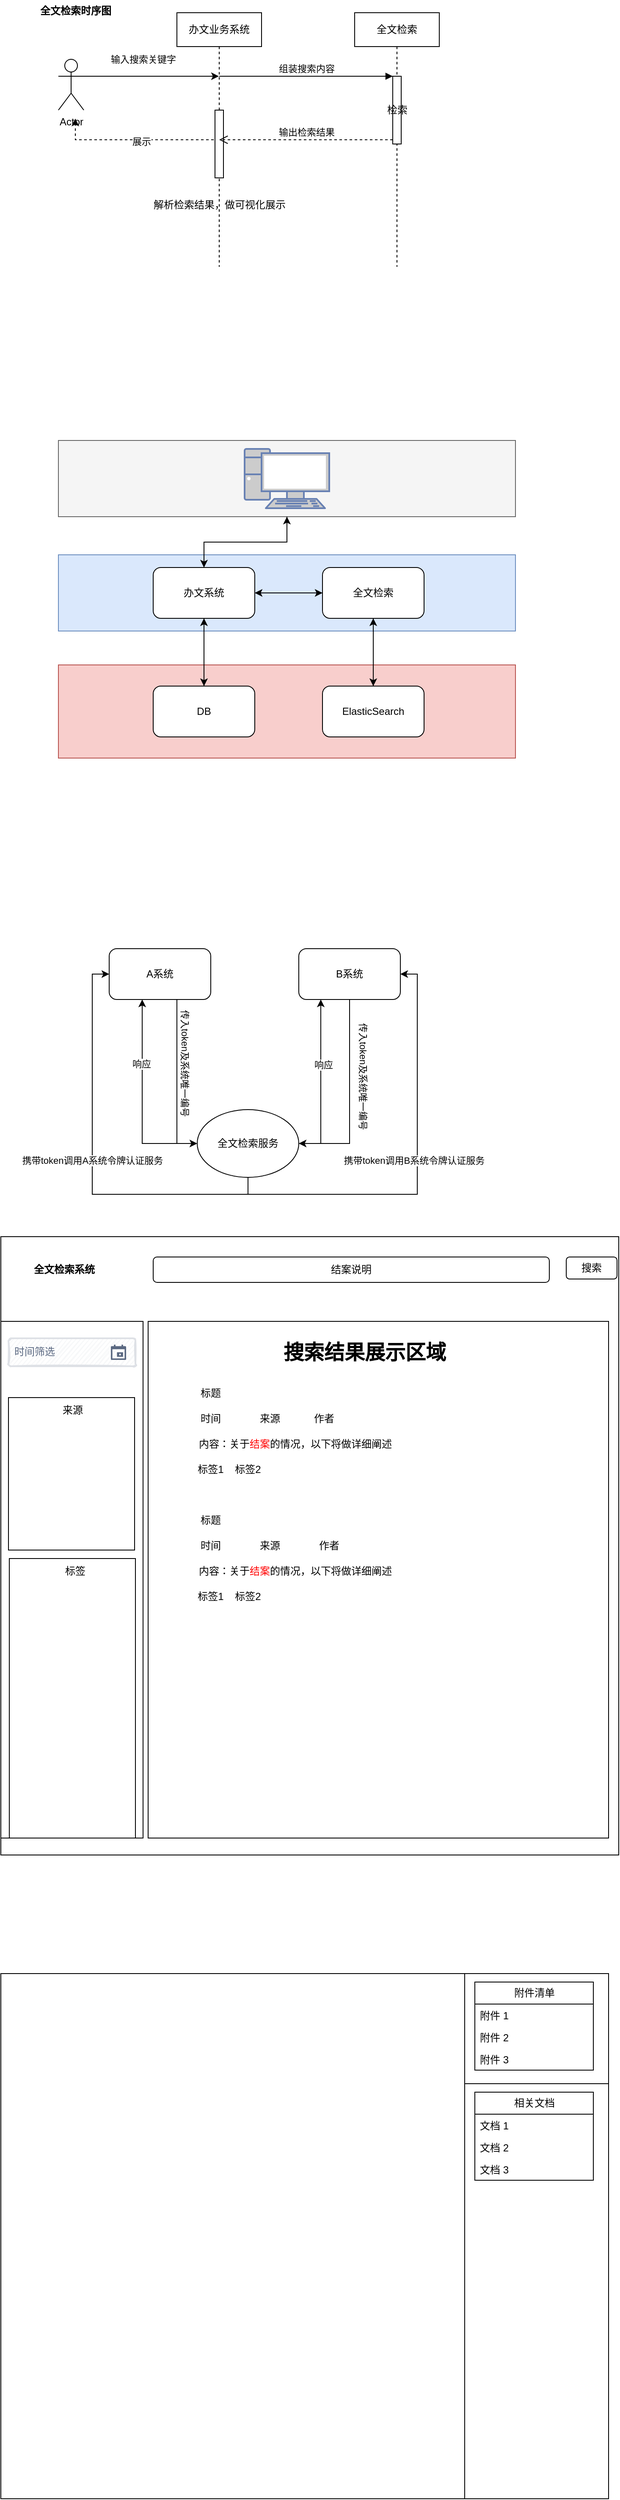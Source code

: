 <mxfile version="22.1.0" type="github">
  <diagram name="第 1 页" id="LdHHr-EjlGBkQb0S6M5a">
    <mxGraphModel dx="1434" dy="841" grid="1" gridSize="10" guides="1" tooltips="1" connect="1" arrows="1" fold="1" page="1" pageScale="1" pageWidth="827" pageHeight="1169" math="0" shadow="0">
      <root>
        <mxCell id="0" />
        <mxCell id="1" parent="0" />
        <mxCell id="sIEmG1q061Rkc91FM-IE-13" style="edgeStyle=orthogonalEdgeStyle;rounded=0;orthogonalLoop=1;jettySize=auto;html=1;" parent="1" edge="1">
          <mxGeometry relative="1" as="geometry">
            <mxPoint x="160" y="360" as="sourcePoint" />
            <mxPoint x="319.5" y="360" as="targetPoint" />
            <Array as="points">
              <mxPoint x="270" y="360" />
              <mxPoint x="270" y="360" />
            </Array>
          </mxGeometry>
        </mxCell>
        <mxCell id="sIEmG1q061Rkc91FM-IE-14" value="输入搜索关键字&lt;br&gt;" style="edgeLabel;html=1;align=center;verticalAlign=middle;resizable=0;points=[];" parent="sIEmG1q061Rkc91FM-IE-13" vertex="1" connectable="0">
          <mxGeometry x="-0.122" y="-1" relative="1" as="geometry">
            <mxPoint y="-21" as="offset" />
          </mxGeometry>
        </mxCell>
        <mxCell id="sIEmG1q061Rkc91FM-IE-1" value="Actor" style="shape=umlActor;verticalLabelPosition=bottom;verticalAlign=top;html=1;outlineConnect=0;" parent="1" vertex="1">
          <mxGeometry x="130" y="340" width="30" height="60" as="geometry" />
        </mxCell>
        <mxCell id="sIEmG1q061Rkc91FM-IE-16" style="edgeStyle=elbowEdgeStyle;rounded=0;orthogonalLoop=1;jettySize=auto;html=1;elbow=vertical;curved=0;dashed=1;" parent="1" source="sIEmG1q061Rkc91FM-IE-5" edge="1">
          <mxGeometry relative="1" as="geometry">
            <mxPoint x="150" y="410" as="targetPoint" />
            <Array as="points">
              <mxPoint x="260" y="435" />
            </Array>
          </mxGeometry>
        </mxCell>
        <mxCell id="sIEmG1q061Rkc91FM-IE-19" value="展示" style="edgeLabel;html=1;align=center;verticalAlign=middle;resizable=0;points=[];" parent="sIEmG1q061Rkc91FM-IE-16" vertex="1" connectable="0">
          <mxGeometry x="-0.049" y="2" relative="1" as="geometry">
            <mxPoint x="1" as="offset" />
          </mxGeometry>
        </mxCell>
        <mxCell id="sIEmG1q061Rkc91FM-IE-5" value="办文业务系统" style="shape=umlLifeline;perimeter=lifelinePerimeter;whiteSpace=wrap;html=1;container=1;dropTarget=0;collapsible=0;recursiveResize=0;outlineConnect=0;portConstraint=eastwest;newEdgeStyle={&quot;edgeStyle&quot;:&quot;elbowEdgeStyle&quot;,&quot;elbow&quot;:&quot;vertical&quot;,&quot;curved&quot;:0,&quot;rounded&quot;:0};" parent="1" vertex="1">
          <mxGeometry x="270" y="285" width="100" height="300" as="geometry" />
        </mxCell>
        <mxCell id="sIEmG1q061Rkc91FM-IE-18" value="&lt;br&gt;&lt;br&gt;&lt;br&gt;&lt;br&gt;&lt;br&gt;&lt;br&gt;&lt;br&gt;&lt;br&gt;&lt;br&gt;&lt;br&gt;解析检索结果，做可视化展示" style="html=1;points=[];perimeter=orthogonalPerimeter;outlineConnect=0;targetShapes=umlLifeline;portConstraint=eastwest;newEdgeStyle={&quot;edgeStyle&quot;:&quot;elbowEdgeStyle&quot;,&quot;elbow&quot;:&quot;vertical&quot;,&quot;curved&quot;:0,&quot;rounded&quot;:0};" parent="sIEmG1q061Rkc91FM-IE-5" vertex="1">
          <mxGeometry x="45" y="115" width="10" height="80" as="geometry" />
        </mxCell>
        <mxCell id="sIEmG1q061Rkc91FM-IE-6" value="全文检索" style="shape=umlLifeline;perimeter=lifelinePerimeter;whiteSpace=wrap;html=1;container=1;dropTarget=0;collapsible=0;recursiveResize=0;outlineConnect=0;portConstraint=eastwest;newEdgeStyle={&quot;edgeStyle&quot;:&quot;elbowEdgeStyle&quot;,&quot;elbow&quot;:&quot;vertical&quot;,&quot;curved&quot;:0,&quot;rounded&quot;:0};" parent="1" vertex="1">
          <mxGeometry x="480" y="285" width="100" height="300" as="geometry" />
        </mxCell>
        <mxCell id="sIEmG1q061Rkc91FM-IE-10" value="检索" style="html=1;points=[];perimeter=orthogonalPerimeter;outlineConnect=0;targetShapes=umlLifeline;portConstraint=eastwest;newEdgeStyle={&quot;edgeStyle&quot;:&quot;elbowEdgeStyle&quot;,&quot;elbow&quot;:&quot;vertical&quot;,&quot;curved&quot;:0,&quot;rounded&quot;:0};" parent="sIEmG1q061Rkc91FM-IE-6" vertex="1">
          <mxGeometry x="45" y="75" width="10" height="80" as="geometry" />
        </mxCell>
        <mxCell id="sIEmG1q061Rkc91FM-IE-11" value="组装搜索内容&lt;br&gt;" style="html=1;verticalAlign=bottom;endArrow=block;edgeStyle=elbowEdgeStyle;elbow=vertical;curved=0;rounded=0;" parent="1" target="sIEmG1q061Rkc91FM-IE-10" edge="1">
          <mxGeometry relative="1" as="geometry">
            <mxPoint x="320" y="360" as="sourcePoint" />
          </mxGeometry>
        </mxCell>
        <mxCell id="sIEmG1q061Rkc91FM-IE-12" value="输出检索结果" style="html=1;verticalAlign=bottom;endArrow=open;dashed=1;endSize=8;edgeStyle=elbowEdgeStyle;elbow=vertical;curved=0;rounded=0;" parent="1" source="sIEmG1q061Rkc91FM-IE-10" edge="1">
          <mxGeometry relative="1" as="geometry">
            <mxPoint x="320" y="435" as="targetPoint" />
          </mxGeometry>
        </mxCell>
        <mxCell id="sIEmG1q061Rkc91FM-IE-20" value="全文检索时序图" style="text;align=center;fontStyle=1;verticalAlign=middle;spacingLeft=3;spacingRight=3;strokeColor=none;rotatable=0;points=[[0,0.5],[1,0.5]];portConstraint=eastwest;html=1;" parent="1" vertex="1">
          <mxGeometry x="110" y="270" width="80" height="26" as="geometry" />
        </mxCell>
        <mxCell id="sIEmG1q061Rkc91FM-IE-22" value="" style="rounded=0;whiteSpace=wrap;html=1;fillColor=#f5f5f5;strokeColor=#666666;fontColor=#333333;" parent="1" vertex="1">
          <mxGeometry x="130" y="790" width="540" height="90" as="geometry" />
        </mxCell>
        <mxCell id="sIEmG1q061Rkc91FM-IE-25" value="" style="fontColor=#0066CC;verticalAlign=top;verticalLabelPosition=bottom;labelPosition=center;align=center;html=1;outlineConnect=0;fillColor=#CCCCCC;strokeColor=#6881B3;gradientColor=none;gradientDirection=north;strokeWidth=2;shape=mxgraph.networks.pc;" parent="1" vertex="1">
          <mxGeometry x="350" y="800" width="100" height="70" as="geometry" />
        </mxCell>
        <mxCell id="sIEmG1q061Rkc91FM-IE-26" value="" style="rounded=0;whiteSpace=wrap;html=1;fillColor=#dae8fc;strokeColor=#6c8ebf;" parent="1" vertex="1">
          <mxGeometry x="130" y="925" width="540" height="90" as="geometry" />
        </mxCell>
        <mxCell id="sIEmG1q061Rkc91FM-IE-38" style="edgeStyle=orthogonalEdgeStyle;rounded=0;orthogonalLoop=1;jettySize=auto;html=1;entryX=0;entryY=0.5;entryDx=0;entryDy=0;" parent="1" source="sIEmG1q061Rkc91FM-IE-27" target="sIEmG1q061Rkc91FM-IE-28" edge="1">
          <mxGeometry relative="1" as="geometry" />
        </mxCell>
        <mxCell id="TpiHtZoOnFScd-ey19ek-1" style="edgeStyle=orthogonalEdgeStyle;rounded=0;orthogonalLoop=1;jettySize=auto;html=1;entryX=0.5;entryY=1;entryDx=0;entryDy=0;" edge="1" parent="1" source="sIEmG1q061Rkc91FM-IE-27" target="sIEmG1q061Rkc91FM-IE-22">
          <mxGeometry relative="1" as="geometry" />
        </mxCell>
        <mxCell id="sIEmG1q061Rkc91FM-IE-27" value="办文系统" style="rounded=1;whiteSpace=wrap;html=1;" parent="1" vertex="1">
          <mxGeometry x="242" y="940" width="120" height="60" as="geometry" />
        </mxCell>
        <mxCell id="sIEmG1q061Rkc91FM-IE-39" style="edgeStyle=orthogonalEdgeStyle;rounded=0;orthogonalLoop=1;jettySize=auto;html=1;entryX=1;entryY=0.5;entryDx=0;entryDy=0;" parent="1" source="sIEmG1q061Rkc91FM-IE-28" target="sIEmG1q061Rkc91FM-IE-27" edge="1">
          <mxGeometry relative="1" as="geometry" />
        </mxCell>
        <mxCell id="sIEmG1q061Rkc91FM-IE-28" value="全文检索" style="rounded=1;whiteSpace=wrap;html=1;" parent="1" vertex="1">
          <mxGeometry x="442" y="940" width="120" height="60" as="geometry" />
        </mxCell>
        <mxCell id="sIEmG1q061Rkc91FM-IE-29" value="" style="rounded=0;whiteSpace=wrap;html=1;fillColor=#f8cecc;strokeColor=#b85450;" parent="1" vertex="1">
          <mxGeometry x="130" y="1055" width="540" height="110" as="geometry" />
        </mxCell>
        <mxCell id="sIEmG1q061Rkc91FM-IE-43" style="edgeStyle=orthogonalEdgeStyle;rounded=0;orthogonalLoop=1;jettySize=auto;html=1;" parent="1" source="sIEmG1q061Rkc91FM-IE-30" edge="1">
          <mxGeometry relative="1" as="geometry">
            <mxPoint x="302" y="1000" as="targetPoint" />
          </mxGeometry>
        </mxCell>
        <mxCell id="sIEmG1q061Rkc91FM-IE-30" value="DB" style="rounded=1;whiteSpace=wrap;html=1;" parent="1" vertex="1">
          <mxGeometry x="242" y="1080" width="120" height="60" as="geometry" />
        </mxCell>
        <mxCell id="sIEmG1q061Rkc91FM-IE-42" style="edgeStyle=orthogonalEdgeStyle;rounded=0;orthogonalLoop=1;jettySize=auto;html=1;" parent="1" source="sIEmG1q061Rkc91FM-IE-31" target="sIEmG1q061Rkc91FM-IE-28" edge="1">
          <mxGeometry relative="1" as="geometry" />
        </mxCell>
        <mxCell id="sIEmG1q061Rkc91FM-IE-31" value="ElasticSearch" style="rounded=1;whiteSpace=wrap;html=1;" parent="1" vertex="1">
          <mxGeometry x="442" y="1080" width="120" height="60" as="geometry" />
        </mxCell>
        <mxCell id="sIEmG1q061Rkc91FM-IE-41" style="edgeStyle=orthogonalEdgeStyle;rounded=0;orthogonalLoop=1;jettySize=auto;html=1;" parent="1" source="sIEmG1q061Rkc91FM-IE-28" target="sIEmG1q061Rkc91FM-IE-31" edge="1">
          <mxGeometry relative="1" as="geometry" />
        </mxCell>
        <mxCell id="sIEmG1q061Rkc91FM-IE-40" style="edgeStyle=orthogonalEdgeStyle;rounded=0;orthogonalLoop=1;jettySize=auto;html=1;" parent="1" source="sIEmG1q061Rkc91FM-IE-27" target="sIEmG1q061Rkc91FM-IE-30" edge="1">
          <mxGeometry relative="1" as="geometry" />
        </mxCell>
        <mxCell id="sIEmG1q061Rkc91FM-IE-33" style="edgeStyle=orthogonalEdgeStyle;rounded=0;orthogonalLoop=1;jettySize=auto;html=1;" parent="1" source="sIEmG1q061Rkc91FM-IE-22" target="sIEmG1q061Rkc91FM-IE-27" edge="1">
          <mxGeometry relative="1" as="geometry" />
        </mxCell>
        <mxCell id="TpiHtZoOnFScd-ey19ek-7" style="edgeStyle=orthogonalEdgeStyle;rounded=0;orthogonalLoop=1;jettySize=auto;html=1;" edge="1" parent="1" source="TpiHtZoOnFScd-ey19ek-2" target="TpiHtZoOnFScd-ey19ek-6">
          <mxGeometry relative="1" as="geometry">
            <Array as="points">
              <mxPoint x="270" y="1620" />
            </Array>
          </mxGeometry>
        </mxCell>
        <mxCell id="TpiHtZoOnFScd-ey19ek-9" value="传入token及系统唯一编号" style="edgeLabel;html=1;align=center;verticalAlign=middle;resizable=0;points=[];rotation=90;" vertex="1" connectable="0" parent="TpiHtZoOnFScd-ey19ek-7">
          <mxGeometry x="-0.234" y="-2" relative="1" as="geometry">
            <mxPoint x="12" as="offset" />
          </mxGeometry>
        </mxCell>
        <mxCell id="TpiHtZoOnFScd-ey19ek-2" value="A系统&lt;br&gt;" style="rounded=1;whiteSpace=wrap;html=1;" vertex="1" parent="1">
          <mxGeometry x="190" y="1390" width="120" height="60" as="geometry" />
        </mxCell>
        <mxCell id="TpiHtZoOnFScd-ey19ek-8" style="edgeStyle=orthogonalEdgeStyle;rounded=0;orthogonalLoop=1;jettySize=auto;html=1;entryX=1;entryY=0.5;entryDx=0;entryDy=0;" edge="1" parent="1" source="TpiHtZoOnFScd-ey19ek-4" target="TpiHtZoOnFScd-ey19ek-6">
          <mxGeometry relative="1" as="geometry" />
        </mxCell>
        <mxCell id="TpiHtZoOnFScd-ey19ek-16" value="传入token及系统唯一编号" style="edgeLabel;html=1;align=center;verticalAlign=middle;resizable=0;points=[];rotation=90;" vertex="1" connectable="0" parent="TpiHtZoOnFScd-ey19ek-8">
          <mxGeometry x="-0.226" y="1" relative="1" as="geometry">
            <mxPoint x="15" y="1" as="offset" />
          </mxGeometry>
        </mxCell>
        <mxCell id="TpiHtZoOnFScd-ey19ek-4" value="B系统" style="rounded=1;whiteSpace=wrap;html=1;" vertex="1" parent="1">
          <mxGeometry x="414" y="1390" width="120" height="60" as="geometry" />
        </mxCell>
        <mxCell id="TpiHtZoOnFScd-ey19ek-10" style="edgeStyle=orthogonalEdgeStyle;rounded=0;orthogonalLoop=1;jettySize=auto;html=1;entryX=0;entryY=0.5;entryDx=0;entryDy=0;" edge="1" parent="1" source="TpiHtZoOnFScd-ey19ek-6" target="TpiHtZoOnFScd-ey19ek-2">
          <mxGeometry relative="1" as="geometry">
            <Array as="points">
              <mxPoint x="354" y="1680" />
              <mxPoint x="170" y="1680" />
              <mxPoint x="170" y="1420" />
            </Array>
          </mxGeometry>
        </mxCell>
        <mxCell id="TpiHtZoOnFScd-ey19ek-11" value="携带token调用A系统令牌认证服务&lt;br&gt;" style="edgeLabel;html=1;align=center;verticalAlign=middle;resizable=0;points=[];" vertex="1" connectable="0" parent="TpiHtZoOnFScd-ey19ek-10">
          <mxGeometry x="-0.322" y="1" relative="1" as="geometry">
            <mxPoint x="-40" y="-41" as="offset" />
          </mxGeometry>
        </mxCell>
        <mxCell id="TpiHtZoOnFScd-ey19ek-12" style="edgeStyle=orthogonalEdgeStyle;rounded=0;orthogonalLoop=1;jettySize=auto;html=1;entryX=0.5;entryY=1;entryDx=0;entryDy=0;" edge="1" parent="1">
          <mxGeometry relative="1" as="geometry">
            <mxPoint x="273" y="1620" as="sourcePoint" />
            <mxPoint x="229" y="1450" as="targetPoint" />
            <Array as="points">
              <mxPoint x="229" y="1620" />
            </Array>
          </mxGeometry>
        </mxCell>
        <mxCell id="TpiHtZoOnFScd-ey19ek-18" value="响应" style="edgeLabel;html=1;align=center;verticalAlign=middle;resizable=0;points=[];" vertex="1" connectable="0" parent="TpiHtZoOnFScd-ey19ek-12">
          <mxGeometry x="0.29" y="1" relative="1" as="geometry">
            <mxPoint as="offset" />
          </mxGeometry>
        </mxCell>
        <mxCell id="TpiHtZoOnFScd-ey19ek-13" style="edgeStyle=orthogonalEdgeStyle;rounded=0;orthogonalLoop=1;jettySize=auto;html=1;entryX=1;entryY=0.5;entryDx=0;entryDy=0;" edge="1" parent="1" source="TpiHtZoOnFScd-ey19ek-6" target="TpiHtZoOnFScd-ey19ek-4">
          <mxGeometry relative="1" as="geometry">
            <Array as="points">
              <mxPoint x="354" y="1680" />
              <mxPoint x="554" y="1680" />
              <mxPoint x="554" y="1420" />
            </Array>
          </mxGeometry>
        </mxCell>
        <mxCell id="TpiHtZoOnFScd-ey19ek-14" value="携带token调用B系统令牌认证服务" style="edgeLabel;html=1;align=center;verticalAlign=middle;resizable=0;points=[];" vertex="1" connectable="0" parent="TpiHtZoOnFScd-ey19ek-13">
          <mxGeometry x="0.096" y="2" relative="1" as="geometry">
            <mxPoint x="-2" y="14" as="offset" />
          </mxGeometry>
        </mxCell>
        <mxCell id="TpiHtZoOnFScd-ey19ek-15" style="edgeStyle=orthogonalEdgeStyle;rounded=0;orthogonalLoop=1;jettySize=auto;html=1;" edge="1" parent="1" source="TpiHtZoOnFScd-ey19ek-6" target="TpiHtZoOnFScd-ey19ek-4">
          <mxGeometry relative="1" as="geometry">
            <Array as="points">
              <mxPoint x="440" y="1620" />
            </Array>
          </mxGeometry>
        </mxCell>
        <mxCell id="TpiHtZoOnFScd-ey19ek-17" value="响应" style="edgeLabel;html=1;align=center;verticalAlign=middle;resizable=0;points=[];" vertex="1" connectable="0" parent="TpiHtZoOnFScd-ey19ek-15">
          <mxGeometry x="0.214" y="-3" relative="1" as="geometry">
            <mxPoint as="offset" />
          </mxGeometry>
        </mxCell>
        <mxCell id="TpiHtZoOnFScd-ey19ek-6" value="全文检索服务" style="ellipse;whiteSpace=wrap;html=1;" vertex="1" parent="1">
          <mxGeometry x="294" y="1580" width="120" height="80" as="geometry" />
        </mxCell>
        <mxCell id="TpiHtZoOnFScd-ey19ek-19" value="" style="whiteSpace=wrap;html=1;aspect=fixed;" vertex="1" parent="1">
          <mxGeometry x="62" y="1730" width="730" height="730" as="geometry" />
        </mxCell>
        <mxCell id="TpiHtZoOnFScd-ey19ek-20" value="" style="rounded=0;whiteSpace=wrap;html=1;" vertex="1" parent="1">
          <mxGeometry x="62" y="1830" width="168" height="610" as="geometry" />
        </mxCell>
        <mxCell id="TpiHtZoOnFScd-ey19ek-22" value="" style="rounded=0;whiteSpace=wrap;html=1;" vertex="1" parent="1">
          <mxGeometry x="236" y="1830" width="544" height="610" as="geometry" />
        </mxCell>
        <mxCell id="TpiHtZoOnFScd-ey19ek-23" value="结案说明" style="rounded=1;whiteSpace=wrap;html=1;" vertex="1" parent="1">
          <mxGeometry x="242" y="1754" width="468" height="30" as="geometry" />
        </mxCell>
        <mxCell id="TpiHtZoOnFScd-ey19ek-24" value="搜索" style="rounded=1;whiteSpace=wrap;html=1;" vertex="1" parent="1">
          <mxGeometry x="730" y="1754" width="60" height="26" as="geometry" />
        </mxCell>
        <mxCell id="TpiHtZoOnFScd-ey19ek-27" value="时间筛选" style="rounded=1;arcSize=9;fillColor=#F7F8F9;align=left;spacingLeft=5;strokeColor=#DEE1E6;html=1;strokeWidth=2;fontColor=#596780;fontSize=12;sketch=1;hachureGap=4;pointerEvents=0;fontFamily=Architects Daughter;fontSource=https%3A%2F%2Ffonts.googleapis.com%2Fcss%3Ffamily%3DArchitects%2BDaughter;" vertex="1" parent="1">
          <mxGeometry x="71" y="1850" width="150" height="33" as="geometry" />
        </mxCell>
        <mxCell id="TpiHtZoOnFScd-ey19ek-28" value="" style="shape=mxgraph.gmdl.calendar;fillColor=#5A6881;strokeColor=none;sketch=0;hachureGap=4;pointerEvents=0;fontFamily=Architects Daughter;fontSource=https%3A%2F%2Ffonts.googleapis.com%2Fcss%3Ffamily%3DArchitects%2BDaughter;fontSize=20;" vertex="1" parent="TpiHtZoOnFScd-ey19ek-27">
          <mxGeometry x="1" y="0.5" width="18" height="18" relative="1" as="geometry">
            <mxPoint x="-29" y="-9" as="offset" />
          </mxGeometry>
        </mxCell>
        <mxCell id="TpiHtZoOnFScd-ey19ek-29" value="全文检索系统" style="text;html=1;strokeColor=none;fillColor=none;align=center;verticalAlign=middle;whiteSpace=wrap;rounded=0;fontStyle=1" vertex="1" parent="1">
          <mxGeometry x="62" y="1741" width="150" height="56" as="geometry" />
        </mxCell>
        <mxCell id="TpiHtZoOnFScd-ey19ek-30" value="" style="rounded=0;whiteSpace=wrap;html=1;" vertex="1" parent="1">
          <mxGeometry x="71" y="1920" width="149" height="180" as="geometry" />
        </mxCell>
        <mxCell id="TpiHtZoOnFScd-ey19ek-31" value="来源" style="text;html=1;strokeColor=none;fillColor=none;align=center;verticalAlign=middle;whiteSpace=wrap;rounded=0;" vertex="1" parent="1">
          <mxGeometry x="116.5" y="1920" width="60" height="30" as="geometry" />
        </mxCell>
        <mxCell id="TpiHtZoOnFScd-ey19ek-32" value="" style="rounded=0;whiteSpace=wrap;html=1;" vertex="1" parent="1">
          <mxGeometry x="72" y="2110" width="149" height="330" as="geometry" />
        </mxCell>
        <mxCell id="TpiHtZoOnFScd-ey19ek-33" value="标签" style="text;html=1;strokeColor=none;fillColor=none;align=center;verticalAlign=middle;whiteSpace=wrap;rounded=0;" vertex="1" parent="1">
          <mxGeometry x="120" y="2110" width="60" height="30" as="geometry" />
        </mxCell>
        <mxCell id="TpiHtZoOnFScd-ey19ek-55" value="&lt;h1 style=&quot;border-color: var(--border-color); text-align: left;&quot;&gt;搜索结果展示区域&lt;/h1&gt;" style="text;html=1;strokeColor=none;fillColor=none;align=center;verticalAlign=middle;whiteSpace=wrap;rounded=0;" vertex="1" parent="1">
          <mxGeometry x="362" y="1846.5" width="260" height="40" as="geometry" />
        </mxCell>
        <mxCell id="TpiHtZoOnFScd-ey19ek-56" value="标题" style="text;html=1;strokeColor=none;fillColor=none;align=center;verticalAlign=middle;whiteSpace=wrap;rounded=0;" vertex="1" parent="1">
          <mxGeometry x="250" y="1900" width="120" height="30" as="geometry" />
        </mxCell>
        <mxCell id="TpiHtZoOnFScd-ey19ek-57" value="时间" style="text;html=1;strokeColor=none;fillColor=none;align=center;verticalAlign=middle;whiteSpace=wrap;rounded=0;" vertex="1" parent="1">
          <mxGeometry x="250" y="1930" width="120" height="30" as="geometry" />
        </mxCell>
        <mxCell id="TpiHtZoOnFScd-ey19ek-58" value="来源" style="text;html=1;strokeColor=none;fillColor=none;align=center;verticalAlign=middle;whiteSpace=wrap;rounded=0;" vertex="1" parent="1">
          <mxGeometry x="320" y="1930" width="120" height="30" as="geometry" />
        </mxCell>
        <mxCell id="TpiHtZoOnFScd-ey19ek-59" value="内容：关于&lt;font color=&quot;#ff0000&quot;&gt;结案&lt;/font&gt;的情况，以下将做详细阐述" style="text;html=1;strokeColor=none;fillColor=none;align=center;verticalAlign=middle;whiteSpace=wrap;rounded=0;" vertex="1" parent="1">
          <mxGeometry x="250" y="1960" width="320" height="30" as="geometry" />
        </mxCell>
        <mxCell id="TpiHtZoOnFScd-ey19ek-60" value="标签1" style="text;html=1;strokeColor=none;fillColor=none;align=center;verticalAlign=middle;whiteSpace=wrap;rounded=0;" vertex="1" parent="1">
          <mxGeometry x="280" y="1990" width="60" height="30" as="geometry" />
        </mxCell>
        <mxCell id="TpiHtZoOnFScd-ey19ek-61" value="标签2" style="text;html=1;strokeColor=none;fillColor=none;align=center;verticalAlign=middle;whiteSpace=wrap;rounded=0;" vertex="1" parent="1">
          <mxGeometry x="324" y="1990" width="60" height="30" as="geometry" />
        </mxCell>
        <mxCell id="TpiHtZoOnFScd-ey19ek-62" value="标题" style="text;html=1;strokeColor=none;fillColor=none;align=center;verticalAlign=middle;whiteSpace=wrap;rounded=0;" vertex="1" parent="1">
          <mxGeometry x="250" y="2050" width="120" height="30" as="geometry" />
        </mxCell>
        <mxCell id="TpiHtZoOnFScd-ey19ek-63" value="时间" style="text;html=1;strokeColor=none;fillColor=none;align=center;verticalAlign=middle;whiteSpace=wrap;rounded=0;" vertex="1" parent="1">
          <mxGeometry x="250" y="2080" width="120" height="30" as="geometry" />
        </mxCell>
        <mxCell id="TpiHtZoOnFScd-ey19ek-64" value="来源" style="text;html=1;strokeColor=none;fillColor=none;align=center;verticalAlign=middle;whiteSpace=wrap;rounded=0;" vertex="1" parent="1">
          <mxGeometry x="320" y="2080" width="120" height="30" as="geometry" />
        </mxCell>
        <mxCell id="TpiHtZoOnFScd-ey19ek-65" value="内容：关于&lt;font color=&quot;#ff0000&quot;&gt;结案&lt;/font&gt;的情况，以下将做详细阐述" style="text;html=1;strokeColor=none;fillColor=none;align=center;verticalAlign=middle;whiteSpace=wrap;rounded=0;" vertex="1" parent="1">
          <mxGeometry x="250" y="2110" width="320" height="30" as="geometry" />
        </mxCell>
        <mxCell id="TpiHtZoOnFScd-ey19ek-66" value="标签1" style="text;html=1;strokeColor=none;fillColor=none;align=center;verticalAlign=middle;whiteSpace=wrap;rounded=0;" vertex="1" parent="1">
          <mxGeometry x="280" y="2140" width="60" height="30" as="geometry" />
        </mxCell>
        <mxCell id="TpiHtZoOnFScd-ey19ek-67" value="标签2" style="text;html=1;strokeColor=none;fillColor=none;align=center;verticalAlign=middle;whiteSpace=wrap;rounded=0;" vertex="1" parent="1">
          <mxGeometry x="324" y="2140" width="60" height="30" as="geometry" />
        </mxCell>
        <mxCell id="TpiHtZoOnFScd-ey19ek-68" value="作者" style="text;html=1;strokeColor=none;fillColor=none;align=center;verticalAlign=middle;whiteSpace=wrap;rounded=0;" vertex="1" parent="1">
          <mxGeometry x="390" y="2080" width="120" height="30" as="geometry" />
        </mxCell>
        <mxCell id="TpiHtZoOnFScd-ey19ek-69" value="作者" style="text;html=1;strokeColor=none;fillColor=none;align=center;verticalAlign=middle;whiteSpace=wrap;rounded=0;" vertex="1" parent="1">
          <mxGeometry x="384" y="1930" width="120" height="30" as="geometry" />
        </mxCell>
        <mxCell id="TpiHtZoOnFScd-ey19ek-70" value="" style="rounded=0;whiteSpace=wrap;html=1;" vertex="1" parent="1">
          <mxGeometry x="62" y="2600" width="718" height="620" as="geometry" />
        </mxCell>
        <mxCell id="TpiHtZoOnFScd-ey19ek-71" value="" style="rounded=0;whiteSpace=wrap;html=1;" vertex="1" parent="1">
          <mxGeometry x="62" y="2600" width="548" height="620" as="geometry" />
        </mxCell>
        <mxCell id="TpiHtZoOnFScd-ey19ek-72" value="" style="rounded=0;whiteSpace=wrap;html=1;" vertex="1" parent="1">
          <mxGeometry x="610" y="2600" width="170" height="130" as="geometry" />
        </mxCell>
        <mxCell id="TpiHtZoOnFScd-ey19ek-73" value="附件清单" style="swimlane;fontStyle=0;childLayout=stackLayout;horizontal=1;startSize=26;fillColor=none;horizontalStack=0;resizeParent=1;resizeParentMax=0;resizeLast=0;collapsible=1;marginBottom=0;html=1;" vertex="1" parent="1">
          <mxGeometry x="622" y="2610" width="140" height="104" as="geometry" />
        </mxCell>
        <mxCell id="TpiHtZoOnFScd-ey19ek-74" value="附件 1" style="text;strokeColor=none;fillColor=none;align=left;verticalAlign=top;spacingLeft=4;spacingRight=4;overflow=hidden;rotatable=0;points=[[0,0.5],[1,0.5]];portConstraint=eastwest;whiteSpace=wrap;html=1;" vertex="1" parent="TpiHtZoOnFScd-ey19ek-73">
          <mxGeometry y="26" width="140" height="26" as="geometry" />
        </mxCell>
        <mxCell id="TpiHtZoOnFScd-ey19ek-75" value="附件 2" style="text;strokeColor=none;fillColor=none;align=left;verticalAlign=top;spacingLeft=4;spacingRight=4;overflow=hidden;rotatable=0;points=[[0,0.5],[1,0.5]];portConstraint=eastwest;whiteSpace=wrap;html=1;" vertex="1" parent="TpiHtZoOnFScd-ey19ek-73">
          <mxGeometry y="52" width="140" height="26" as="geometry" />
        </mxCell>
        <mxCell id="TpiHtZoOnFScd-ey19ek-76" value="附件 3" style="text;strokeColor=none;fillColor=none;align=left;verticalAlign=top;spacingLeft=4;spacingRight=4;overflow=hidden;rotatable=0;points=[[0,0.5],[1,0.5]];portConstraint=eastwest;whiteSpace=wrap;html=1;" vertex="1" parent="TpiHtZoOnFScd-ey19ek-73">
          <mxGeometry y="78" width="140" height="26" as="geometry" />
        </mxCell>
        <mxCell id="TpiHtZoOnFScd-ey19ek-77" value="相关文档" style="swimlane;fontStyle=0;childLayout=stackLayout;horizontal=1;startSize=26;fillColor=none;horizontalStack=0;resizeParent=1;resizeParentMax=0;resizeLast=0;collapsible=1;marginBottom=0;html=1;" vertex="1" parent="1">
          <mxGeometry x="622" y="2740" width="140" height="104" as="geometry" />
        </mxCell>
        <mxCell id="TpiHtZoOnFScd-ey19ek-78" value="文档 1" style="text;strokeColor=none;fillColor=none;align=left;verticalAlign=top;spacingLeft=4;spacingRight=4;overflow=hidden;rotatable=0;points=[[0,0.5],[1,0.5]];portConstraint=eastwest;whiteSpace=wrap;html=1;" vertex="1" parent="TpiHtZoOnFScd-ey19ek-77">
          <mxGeometry y="26" width="140" height="26" as="geometry" />
        </mxCell>
        <mxCell id="TpiHtZoOnFScd-ey19ek-79" value="文档 2" style="text;strokeColor=none;fillColor=none;align=left;verticalAlign=top;spacingLeft=4;spacingRight=4;overflow=hidden;rotatable=0;points=[[0,0.5],[1,0.5]];portConstraint=eastwest;whiteSpace=wrap;html=1;" vertex="1" parent="TpiHtZoOnFScd-ey19ek-77">
          <mxGeometry y="52" width="140" height="26" as="geometry" />
        </mxCell>
        <mxCell id="TpiHtZoOnFScd-ey19ek-80" value="文档 3" style="text;strokeColor=none;fillColor=none;align=left;verticalAlign=top;spacingLeft=4;spacingRight=4;overflow=hidden;rotatable=0;points=[[0,0.5],[1,0.5]];portConstraint=eastwest;whiteSpace=wrap;html=1;" vertex="1" parent="TpiHtZoOnFScd-ey19ek-77">
          <mxGeometry y="78" width="140" height="26" as="geometry" />
        </mxCell>
      </root>
    </mxGraphModel>
  </diagram>
</mxfile>
